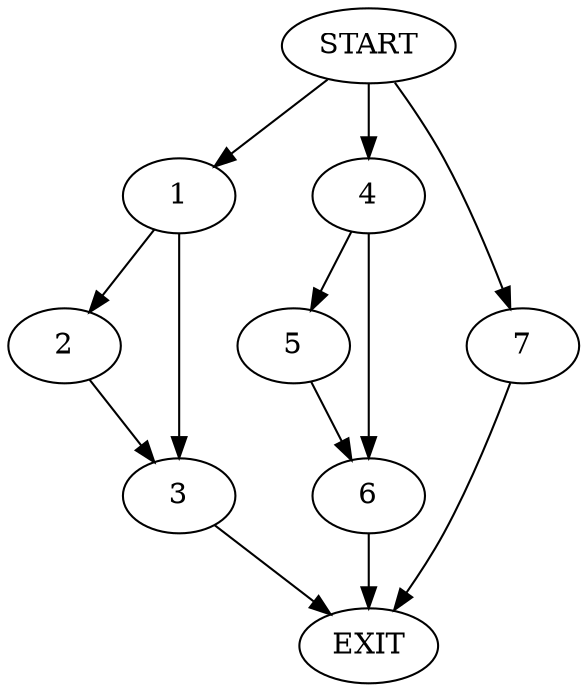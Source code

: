 digraph {
0 [label="START"]
8 [label="EXIT"]
0 -> 1
1 -> 2
1 -> 3
2 -> 3
3 -> 8
0 -> 4
4 -> 5
4 -> 6
5 -> 6
6 -> 8
0 -> 7
7 -> 8
}
